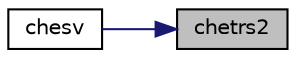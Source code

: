 digraph "chetrs2"
{
 // LATEX_PDF_SIZE
  edge [fontname="Helvetica",fontsize="10",labelfontname="Helvetica",labelfontsize="10"];
  node [fontname="Helvetica",fontsize="10",shape=record];
  rankdir="RL";
  Node1 [label="chetrs2",height=0.2,width=0.4,color="black", fillcolor="grey75", style="filled", fontcolor="black",tooltip="CHETRS2"];
  Node1 -> Node2 [dir="back",color="midnightblue",fontsize="10",style="solid",fontname="Helvetica"];
  Node2 [label="chesv",height=0.2,width=0.4,color="black", fillcolor="white", style="filled",URL="$chesv_8f.html#af8cd44fa8c6239031e5a6a1c3694a75b",tooltip="CHESV computes the solution to system of linear equations A * X = B for HE matrices"];
}
